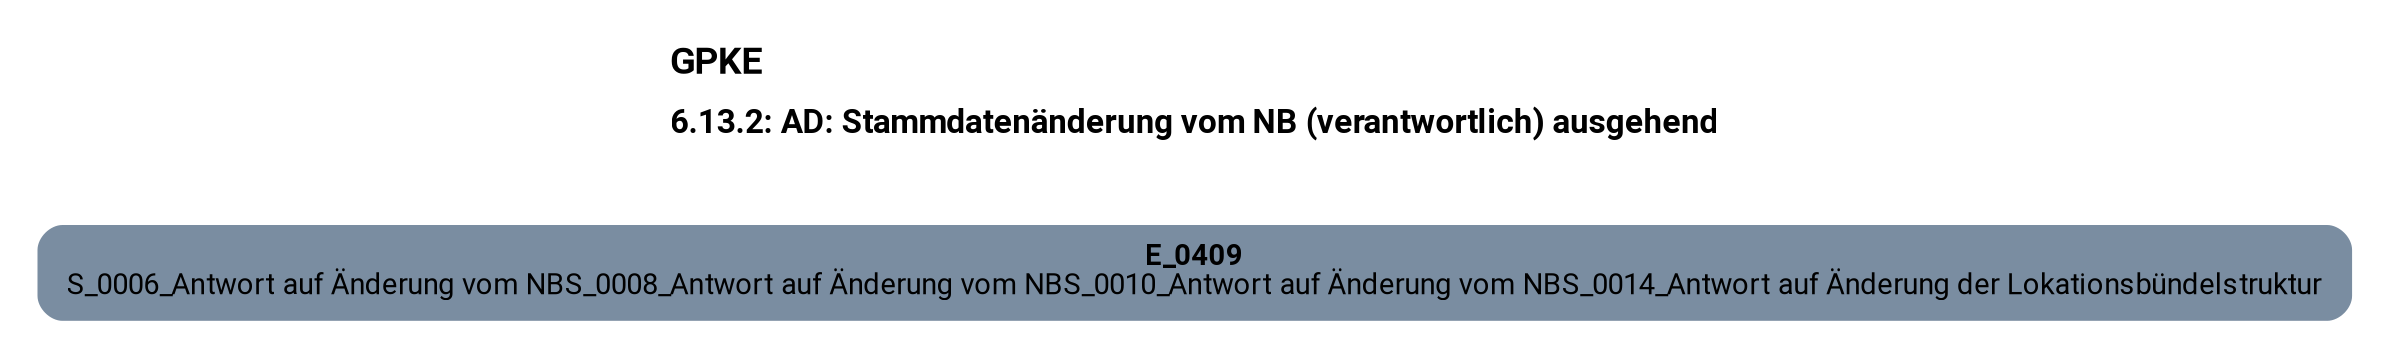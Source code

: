 digraph D {
    labelloc="t";
    label=<<B><FONT POINT-SIZE="18">GPKE</FONT></B><BR align="left"/><BR/><B><FONT POINT-SIZE="16">6.13.2: AD: Stammdatenänderung vom NB (verantwortlich) ausgehend</FONT></B><BR align="left"/><BR/><BR/><BR/>>;
    ratio="compress";
    concentrate=true;
    pack=true;
    rankdir=TB;
    packmode="array";
    size="20,20";
    fontsize=12;
    pad=0.25;
    "Empty" [margin="0.2,0.12", shape=box, style="filled,rounded", penwidth=0.0, fillcolor="#7a8da1", label=<<B>E_0409</B><BR align="center"/><FONT>S_0006_Antwort auf Änderung vom NB
S_0008_Antwort auf Änderung vom NB
S_0010_Antwort auf Änderung vom NB
S_0014_Antwort auf Änderung der Lokationsbündelstruktur</FONT><BR align="center"/>>, fontname="Roboto, sans-serif"];


    bgcolor="transparent";
fontname="Roboto, sans-serif";
}